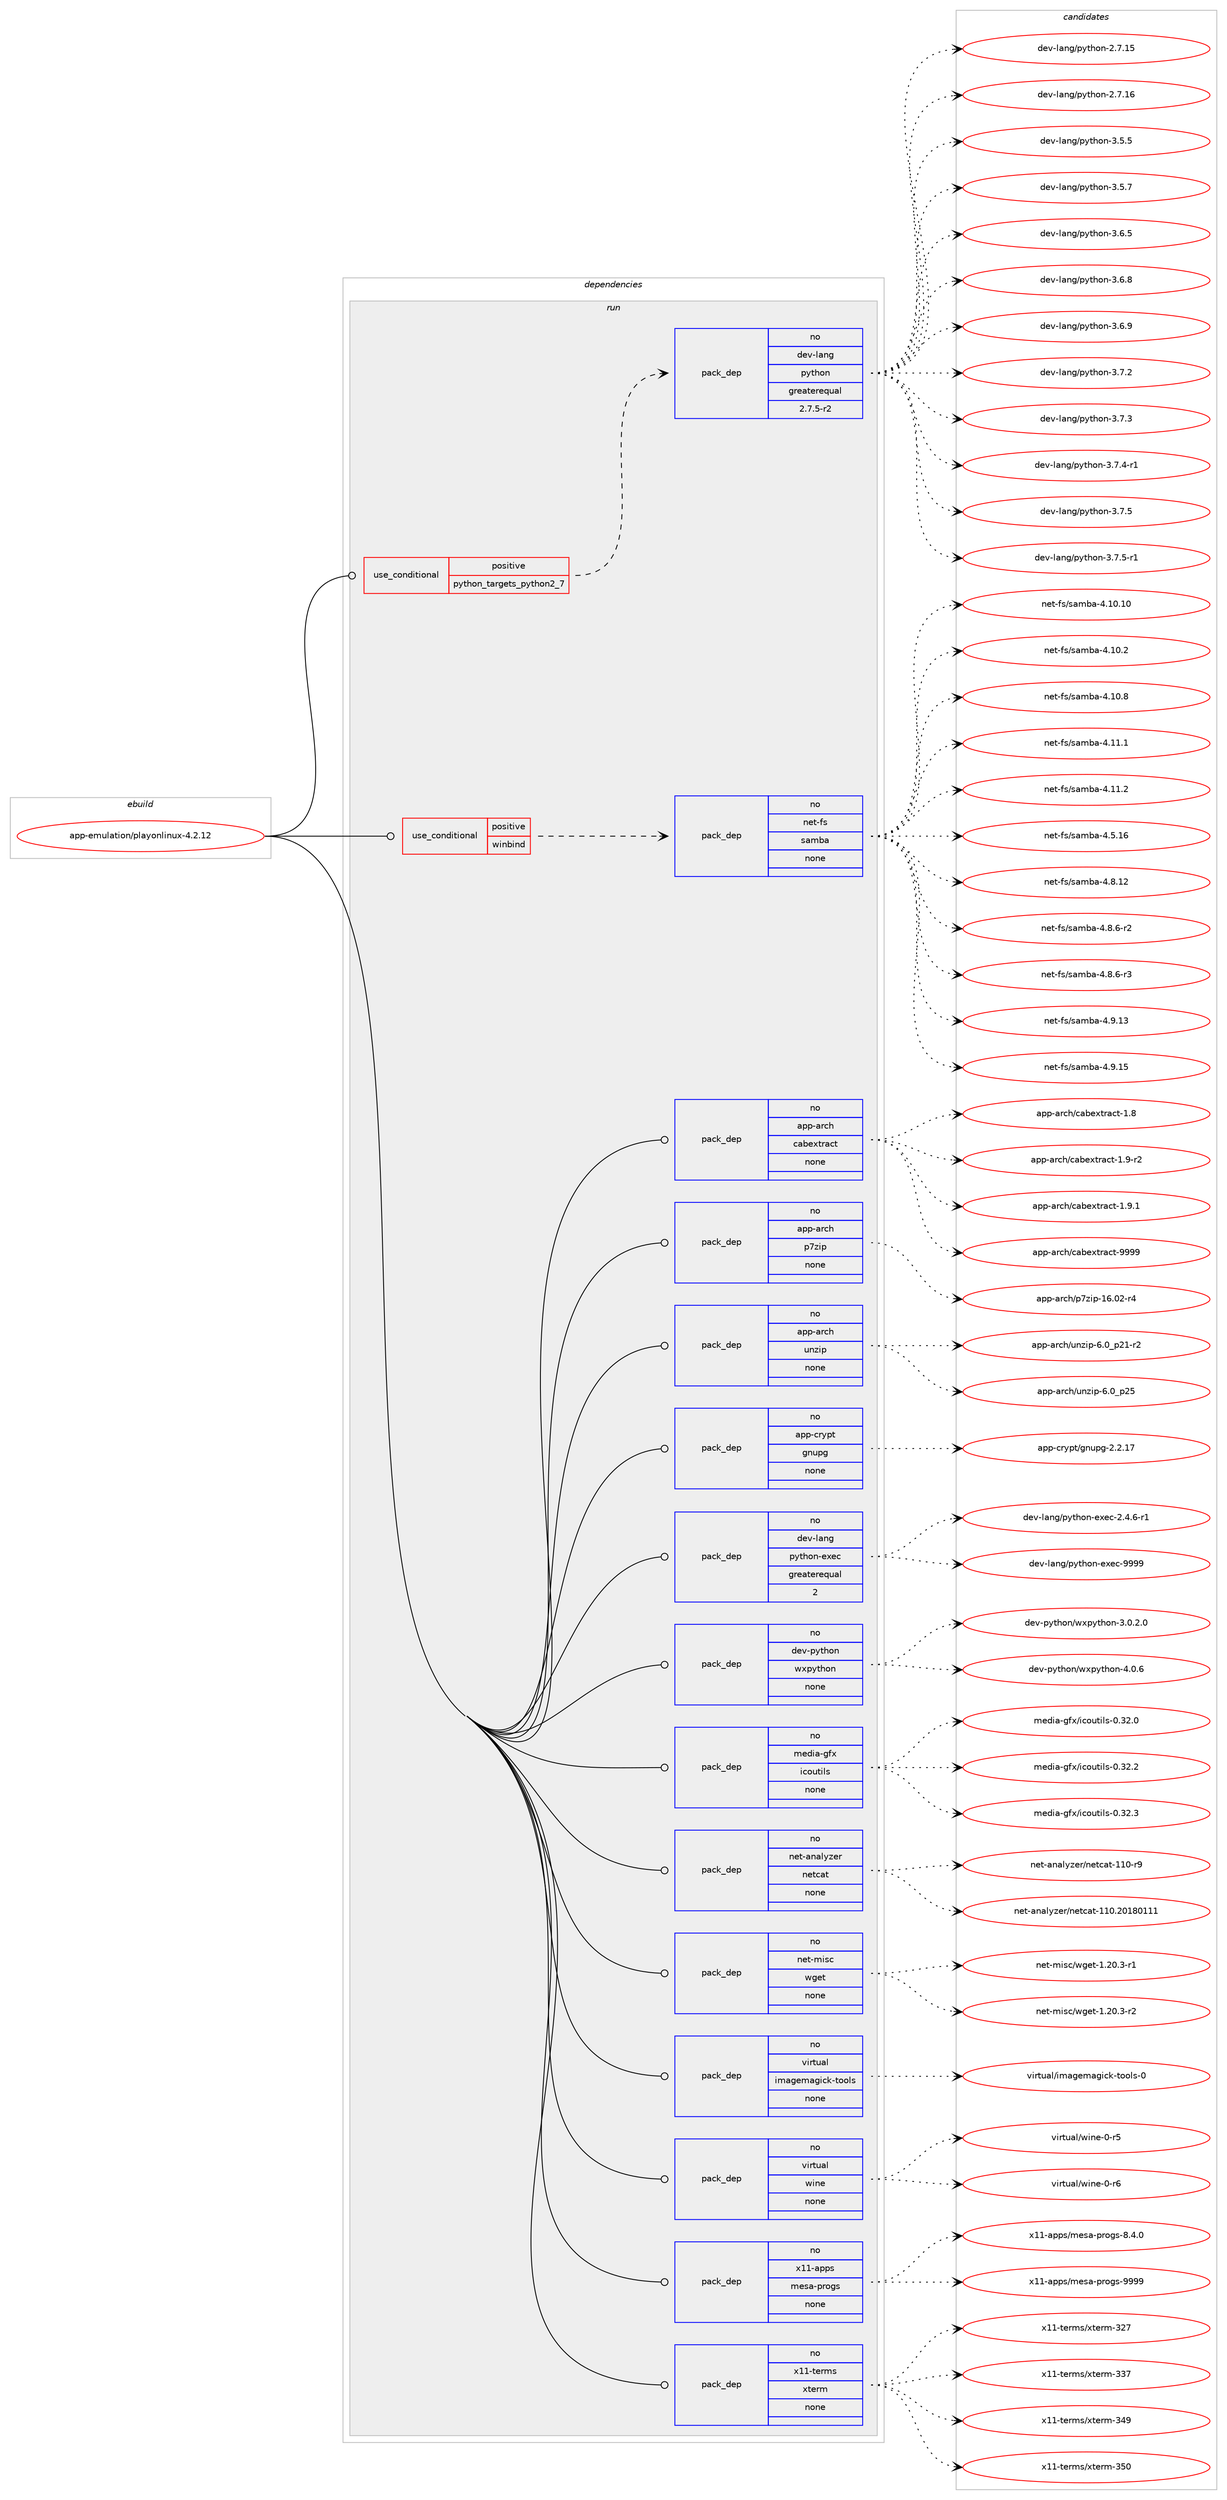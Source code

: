 digraph prolog {

# *************
# Graph options
# *************

newrank=true;
concentrate=true;
compound=true;
graph [rankdir=LR,fontname=Helvetica,fontsize=10,ranksep=1.5];#, ranksep=2.5, nodesep=0.2];
edge  [arrowhead=vee];
node  [fontname=Helvetica,fontsize=10];

# **********
# The ebuild
# **********

subgraph cluster_leftcol {
color=gray;
rank=same;
label=<<i>ebuild</i>>;
id [label="app-emulation/playonlinux-4.2.12", color=red, width=4, href="../app-emulation/playonlinux-4.2.12.svg"];
}

# ****************
# The dependencies
# ****************

subgraph cluster_midcol {
color=gray;
label=<<i>dependencies</i>>;
subgraph cluster_compile {
fillcolor="#eeeeee";
style=filled;
label=<<i>compile</i>>;
}
subgraph cluster_compileandrun {
fillcolor="#eeeeee";
style=filled;
label=<<i>compile and run</i>>;
}
subgraph cluster_run {
fillcolor="#eeeeee";
style=filled;
label=<<i>run</i>>;
subgraph cond115962 {
dependency487339 [label=<<TABLE BORDER="0" CELLBORDER="1" CELLSPACING="0" CELLPADDING="4"><TR><TD ROWSPAN="3" CELLPADDING="10">use_conditional</TD></TR><TR><TD>positive</TD></TR><TR><TD>python_targets_python2_7</TD></TR></TABLE>>, shape=none, color=red];
subgraph pack362544 {
dependency487340 [label=<<TABLE BORDER="0" CELLBORDER="1" CELLSPACING="0" CELLPADDING="4" WIDTH="220"><TR><TD ROWSPAN="6" CELLPADDING="30">pack_dep</TD></TR><TR><TD WIDTH="110">no</TD></TR><TR><TD>dev-lang</TD></TR><TR><TD>python</TD></TR><TR><TD>greaterequal</TD></TR><TR><TD>2.7.5-r2</TD></TR></TABLE>>, shape=none, color=blue];
}
dependency487339:e -> dependency487340:w [weight=20,style="dashed",arrowhead="vee"];
}
id:e -> dependency487339:w [weight=20,style="solid",arrowhead="odot"];
subgraph cond115963 {
dependency487341 [label=<<TABLE BORDER="0" CELLBORDER="1" CELLSPACING="0" CELLPADDING="4"><TR><TD ROWSPAN="3" CELLPADDING="10">use_conditional</TD></TR><TR><TD>positive</TD></TR><TR><TD>winbind</TD></TR></TABLE>>, shape=none, color=red];
subgraph pack362545 {
dependency487342 [label=<<TABLE BORDER="0" CELLBORDER="1" CELLSPACING="0" CELLPADDING="4" WIDTH="220"><TR><TD ROWSPAN="6" CELLPADDING="30">pack_dep</TD></TR><TR><TD WIDTH="110">no</TD></TR><TR><TD>net-fs</TD></TR><TR><TD>samba</TD></TR><TR><TD>none</TD></TR><TR><TD></TD></TR></TABLE>>, shape=none, color=blue];
}
dependency487341:e -> dependency487342:w [weight=20,style="dashed",arrowhead="vee"];
}
id:e -> dependency487341:w [weight=20,style="solid",arrowhead="odot"];
subgraph pack362546 {
dependency487343 [label=<<TABLE BORDER="0" CELLBORDER="1" CELLSPACING="0" CELLPADDING="4" WIDTH="220"><TR><TD ROWSPAN="6" CELLPADDING="30">pack_dep</TD></TR><TR><TD WIDTH="110">no</TD></TR><TR><TD>app-arch</TD></TR><TR><TD>cabextract</TD></TR><TR><TD>none</TD></TR><TR><TD></TD></TR></TABLE>>, shape=none, color=blue];
}
id:e -> dependency487343:w [weight=20,style="solid",arrowhead="odot"];
subgraph pack362547 {
dependency487344 [label=<<TABLE BORDER="0" CELLBORDER="1" CELLSPACING="0" CELLPADDING="4" WIDTH="220"><TR><TD ROWSPAN="6" CELLPADDING="30">pack_dep</TD></TR><TR><TD WIDTH="110">no</TD></TR><TR><TD>app-arch</TD></TR><TR><TD>p7zip</TD></TR><TR><TD>none</TD></TR><TR><TD></TD></TR></TABLE>>, shape=none, color=blue];
}
id:e -> dependency487344:w [weight=20,style="solid",arrowhead="odot"];
subgraph pack362548 {
dependency487345 [label=<<TABLE BORDER="0" CELLBORDER="1" CELLSPACING="0" CELLPADDING="4" WIDTH="220"><TR><TD ROWSPAN="6" CELLPADDING="30">pack_dep</TD></TR><TR><TD WIDTH="110">no</TD></TR><TR><TD>app-arch</TD></TR><TR><TD>unzip</TD></TR><TR><TD>none</TD></TR><TR><TD></TD></TR></TABLE>>, shape=none, color=blue];
}
id:e -> dependency487345:w [weight=20,style="solid",arrowhead="odot"];
subgraph pack362549 {
dependency487346 [label=<<TABLE BORDER="0" CELLBORDER="1" CELLSPACING="0" CELLPADDING="4" WIDTH="220"><TR><TD ROWSPAN="6" CELLPADDING="30">pack_dep</TD></TR><TR><TD WIDTH="110">no</TD></TR><TR><TD>app-crypt</TD></TR><TR><TD>gnupg</TD></TR><TR><TD>none</TD></TR><TR><TD></TD></TR></TABLE>>, shape=none, color=blue];
}
id:e -> dependency487346:w [weight=20,style="solid",arrowhead="odot"];
subgraph pack362550 {
dependency487347 [label=<<TABLE BORDER="0" CELLBORDER="1" CELLSPACING="0" CELLPADDING="4" WIDTH="220"><TR><TD ROWSPAN="6" CELLPADDING="30">pack_dep</TD></TR><TR><TD WIDTH="110">no</TD></TR><TR><TD>dev-lang</TD></TR><TR><TD>python-exec</TD></TR><TR><TD>greaterequal</TD></TR><TR><TD>2</TD></TR></TABLE>>, shape=none, color=blue];
}
id:e -> dependency487347:w [weight=20,style="solid",arrowhead="odot"];
subgraph pack362551 {
dependency487348 [label=<<TABLE BORDER="0" CELLBORDER="1" CELLSPACING="0" CELLPADDING="4" WIDTH="220"><TR><TD ROWSPAN="6" CELLPADDING="30">pack_dep</TD></TR><TR><TD WIDTH="110">no</TD></TR><TR><TD>dev-python</TD></TR><TR><TD>wxpython</TD></TR><TR><TD>none</TD></TR><TR><TD></TD></TR></TABLE>>, shape=none, color=blue];
}
id:e -> dependency487348:w [weight=20,style="solid",arrowhead="odot"];
subgraph pack362552 {
dependency487349 [label=<<TABLE BORDER="0" CELLBORDER="1" CELLSPACING="0" CELLPADDING="4" WIDTH="220"><TR><TD ROWSPAN="6" CELLPADDING="30">pack_dep</TD></TR><TR><TD WIDTH="110">no</TD></TR><TR><TD>media-gfx</TD></TR><TR><TD>icoutils</TD></TR><TR><TD>none</TD></TR><TR><TD></TD></TR></TABLE>>, shape=none, color=blue];
}
id:e -> dependency487349:w [weight=20,style="solid",arrowhead="odot"];
subgraph pack362553 {
dependency487350 [label=<<TABLE BORDER="0" CELLBORDER="1" CELLSPACING="0" CELLPADDING="4" WIDTH="220"><TR><TD ROWSPAN="6" CELLPADDING="30">pack_dep</TD></TR><TR><TD WIDTH="110">no</TD></TR><TR><TD>net-analyzer</TD></TR><TR><TD>netcat</TD></TR><TR><TD>none</TD></TR><TR><TD></TD></TR></TABLE>>, shape=none, color=blue];
}
id:e -> dependency487350:w [weight=20,style="solid",arrowhead="odot"];
subgraph pack362554 {
dependency487351 [label=<<TABLE BORDER="0" CELLBORDER="1" CELLSPACING="0" CELLPADDING="4" WIDTH="220"><TR><TD ROWSPAN="6" CELLPADDING="30">pack_dep</TD></TR><TR><TD WIDTH="110">no</TD></TR><TR><TD>net-misc</TD></TR><TR><TD>wget</TD></TR><TR><TD>none</TD></TR><TR><TD></TD></TR></TABLE>>, shape=none, color=blue];
}
id:e -> dependency487351:w [weight=20,style="solid",arrowhead="odot"];
subgraph pack362555 {
dependency487352 [label=<<TABLE BORDER="0" CELLBORDER="1" CELLSPACING="0" CELLPADDING="4" WIDTH="220"><TR><TD ROWSPAN="6" CELLPADDING="30">pack_dep</TD></TR><TR><TD WIDTH="110">no</TD></TR><TR><TD>virtual</TD></TR><TR><TD>imagemagick-tools</TD></TR><TR><TD>none</TD></TR><TR><TD></TD></TR></TABLE>>, shape=none, color=blue];
}
id:e -> dependency487352:w [weight=20,style="solid",arrowhead="odot"];
subgraph pack362556 {
dependency487353 [label=<<TABLE BORDER="0" CELLBORDER="1" CELLSPACING="0" CELLPADDING="4" WIDTH="220"><TR><TD ROWSPAN="6" CELLPADDING="30">pack_dep</TD></TR><TR><TD WIDTH="110">no</TD></TR><TR><TD>virtual</TD></TR><TR><TD>wine</TD></TR><TR><TD>none</TD></TR><TR><TD></TD></TR></TABLE>>, shape=none, color=blue];
}
id:e -> dependency487353:w [weight=20,style="solid",arrowhead="odot"];
subgraph pack362557 {
dependency487354 [label=<<TABLE BORDER="0" CELLBORDER="1" CELLSPACING="0" CELLPADDING="4" WIDTH="220"><TR><TD ROWSPAN="6" CELLPADDING="30">pack_dep</TD></TR><TR><TD WIDTH="110">no</TD></TR><TR><TD>x11-apps</TD></TR><TR><TD>mesa-progs</TD></TR><TR><TD>none</TD></TR><TR><TD></TD></TR></TABLE>>, shape=none, color=blue];
}
id:e -> dependency487354:w [weight=20,style="solid",arrowhead="odot"];
subgraph pack362558 {
dependency487355 [label=<<TABLE BORDER="0" CELLBORDER="1" CELLSPACING="0" CELLPADDING="4" WIDTH="220"><TR><TD ROWSPAN="6" CELLPADDING="30">pack_dep</TD></TR><TR><TD WIDTH="110">no</TD></TR><TR><TD>x11-terms</TD></TR><TR><TD>xterm</TD></TR><TR><TD>none</TD></TR><TR><TD></TD></TR></TABLE>>, shape=none, color=blue];
}
id:e -> dependency487355:w [weight=20,style="solid",arrowhead="odot"];
}
}

# **************
# The candidates
# **************

subgraph cluster_choices {
rank=same;
color=gray;
label=<<i>candidates</i>>;

subgraph choice362544 {
color=black;
nodesep=1;
choice10010111845108971101034711212111610411111045504655464953 [label="dev-lang/python-2.7.15", color=red, width=4,href="../dev-lang/python-2.7.15.svg"];
choice10010111845108971101034711212111610411111045504655464954 [label="dev-lang/python-2.7.16", color=red, width=4,href="../dev-lang/python-2.7.16.svg"];
choice100101118451089711010347112121116104111110455146534653 [label="dev-lang/python-3.5.5", color=red, width=4,href="../dev-lang/python-3.5.5.svg"];
choice100101118451089711010347112121116104111110455146534655 [label="dev-lang/python-3.5.7", color=red, width=4,href="../dev-lang/python-3.5.7.svg"];
choice100101118451089711010347112121116104111110455146544653 [label="dev-lang/python-3.6.5", color=red, width=4,href="../dev-lang/python-3.6.5.svg"];
choice100101118451089711010347112121116104111110455146544656 [label="dev-lang/python-3.6.8", color=red, width=4,href="../dev-lang/python-3.6.8.svg"];
choice100101118451089711010347112121116104111110455146544657 [label="dev-lang/python-3.6.9", color=red, width=4,href="../dev-lang/python-3.6.9.svg"];
choice100101118451089711010347112121116104111110455146554650 [label="dev-lang/python-3.7.2", color=red, width=4,href="../dev-lang/python-3.7.2.svg"];
choice100101118451089711010347112121116104111110455146554651 [label="dev-lang/python-3.7.3", color=red, width=4,href="../dev-lang/python-3.7.3.svg"];
choice1001011184510897110103471121211161041111104551465546524511449 [label="dev-lang/python-3.7.4-r1", color=red, width=4,href="../dev-lang/python-3.7.4-r1.svg"];
choice100101118451089711010347112121116104111110455146554653 [label="dev-lang/python-3.7.5", color=red, width=4,href="../dev-lang/python-3.7.5.svg"];
choice1001011184510897110103471121211161041111104551465546534511449 [label="dev-lang/python-3.7.5-r1", color=red, width=4,href="../dev-lang/python-3.7.5-r1.svg"];
dependency487340:e -> choice10010111845108971101034711212111610411111045504655464953:w [style=dotted,weight="100"];
dependency487340:e -> choice10010111845108971101034711212111610411111045504655464954:w [style=dotted,weight="100"];
dependency487340:e -> choice100101118451089711010347112121116104111110455146534653:w [style=dotted,weight="100"];
dependency487340:e -> choice100101118451089711010347112121116104111110455146534655:w [style=dotted,weight="100"];
dependency487340:e -> choice100101118451089711010347112121116104111110455146544653:w [style=dotted,weight="100"];
dependency487340:e -> choice100101118451089711010347112121116104111110455146544656:w [style=dotted,weight="100"];
dependency487340:e -> choice100101118451089711010347112121116104111110455146544657:w [style=dotted,weight="100"];
dependency487340:e -> choice100101118451089711010347112121116104111110455146554650:w [style=dotted,weight="100"];
dependency487340:e -> choice100101118451089711010347112121116104111110455146554651:w [style=dotted,weight="100"];
dependency487340:e -> choice1001011184510897110103471121211161041111104551465546524511449:w [style=dotted,weight="100"];
dependency487340:e -> choice100101118451089711010347112121116104111110455146554653:w [style=dotted,weight="100"];
dependency487340:e -> choice1001011184510897110103471121211161041111104551465546534511449:w [style=dotted,weight="100"];
}
subgraph choice362545 {
color=black;
nodesep=1;
choice11010111645102115471159710998974552464948464948 [label="net-fs/samba-4.10.10", color=red, width=4,href="../net-fs/samba-4.10.10.svg"];
choice110101116451021154711597109989745524649484650 [label="net-fs/samba-4.10.2", color=red, width=4,href="../net-fs/samba-4.10.2.svg"];
choice110101116451021154711597109989745524649484656 [label="net-fs/samba-4.10.8", color=red, width=4,href="../net-fs/samba-4.10.8.svg"];
choice110101116451021154711597109989745524649494649 [label="net-fs/samba-4.11.1", color=red, width=4,href="../net-fs/samba-4.11.1.svg"];
choice110101116451021154711597109989745524649494650 [label="net-fs/samba-4.11.2", color=red, width=4,href="../net-fs/samba-4.11.2.svg"];
choice110101116451021154711597109989745524653464954 [label="net-fs/samba-4.5.16", color=red, width=4,href="../net-fs/samba-4.5.16.svg"];
choice110101116451021154711597109989745524656464950 [label="net-fs/samba-4.8.12", color=red, width=4,href="../net-fs/samba-4.8.12.svg"];
choice11010111645102115471159710998974552465646544511450 [label="net-fs/samba-4.8.6-r2", color=red, width=4,href="../net-fs/samba-4.8.6-r2.svg"];
choice11010111645102115471159710998974552465646544511451 [label="net-fs/samba-4.8.6-r3", color=red, width=4,href="../net-fs/samba-4.8.6-r3.svg"];
choice110101116451021154711597109989745524657464951 [label="net-fs/samba-4.9.13", color=red, width=4,href="../net-fs/samba-4.9.13.svg"];
choice110101116451021154711597109989745524657464953 [label="net-fs/samba-4.9.15", color=red, width=4,href="../net-fs/samba-4.9.15.svg"];
dependency487342:e -> choice11010111645102115471159710998974552464948464948:w [style=dotted,weight="100"];
dependency487342:e -> choice110101116451021154711597109989745524649484650:w [style=dotted,weight="100"];
dependency487342:e -> choice110101116451021154711597109989745524649484656:w [style=dotted,weight="100"];
dependency487342:e -> choice110101116451021154711597109989745524649494649:w [style=dotted,weight="100"];
dependency487342:e -> choice110101116451021154711597109989745524649494650:w [style=dotted,weight="100"];
dependency487342:e -> choice110101116451021154711597109989745524653464954:w [style=dotted,weight="100"];
dependency487342:e -> choice110101116451021154711597109989745524656464950:w [style=dotted,weight="100"];
dependency487342:e -> choice11010111645102115471159710998974552465646544511450:w [style=dotted,weight="100"];
dependency487342:e -> choice11010111645102115471159710998974552465646544511451:w [style=dotted,weight="100"];
dependency487342:e -> choice110101116451021154711597109989745524657464951:w [style=dotted,weight="100"];
dependency487342:e -> choice110101116451021154711597109989745524657464953:w [style=dotted,weight="100"];
}
subgraph choice362546 {
color=black;
nodesep=1;
choice9711211245971149910447999798101120116114979911645494656 [label="app-arch/cabextract-1.8", color=red, width=4,href="../app-arch/cabextract-1.8.svg"];
choice97112112459711499104479997981011201161149799116454946574511450 [label="app-arch/cabextract-1.9-r2", color=red, width=4,href="../app-arch/cabextract-1.9-r2.svg"];
choice97112112459711499104479997981011201161149799116454946574649 [label="app-arch/cabextract-1.9.1", color=red, width=4,href="../app-arch/cabextract-1.9.1.svg"];
choice971121124597114991044799979810112011611497991164557575757 [label="app-arch/cabextract-9999", color=red, width=4,href="../app-arch/cabextract-9999.svg"];
dependency487343:e -> choice9711211245971149910447999798101120116114979911645494656:w [style=dotted,weight="100"];
dependency487343:e -> choice97112112459711499104479997981011201161149799116454946574511450:w [style=dotted,weight="100"];
dependency487343:e -> choice97112112459711499104479997981011201161149799116454946574649:w [style=dotted,weight="100"];
dependency487343:e -> choice971121124597114991044799979810112011611497991164557575757:w [style=dotted,weight="100"];
}
subgraph choice362547 {
color=black;
nodesep=1;
choice9711211245971149910447112551221051124549544648504511452 [label="app-arch/p7zip-16.02-r4", color=red, width=4,href="../app-arch/p7zip-16.02-r4.svg"];
dependency487344:e -> choice9711211245971149910447112551221051124549544648504511452:w [style=dotted,weight="100"];
}
subgraph choice362548 {
color=black;
nodesep=1;
choice9711211245971149910447117110122105112455446489511250494511450 [label="app-arch/unzip-6.0_p21-r2", color=red, width=4,href="../app-arch/unzip-6.0_p21-r2.svg"];
choice971121124597114991044711711012210511245544648951125053 [label="app-arch/unzip-6.0_p25", color=red, width=4,href="../app-arch/unzip-6.0_p25.svg"];
dependency487345:e -> choice9711211245971149910447117110122105112455446489511250494511450:w [style=dotted,weight="100"];
dependency487345:e -> choice971121124597114991044711711012210511245544648951125053:w [style=dotted,weight="100"];
}
subgraph choice362549 {
color=black;
nodesep=1;
choice9711211245991141211121164710311011711210345504650464955 [label="app-crypt/gnupg-2.2.17", color=red, width=4,href="../app-crypt/gnupg-2.2.17.svg"];
dependency487346:e -> choice9711211245991141211121164710311011711210345504650464955:w [style=dotted,weight="100"];
}
subgraph choice362550 {
color=black;
nodesep=1;
choice10010111845108971101034711212111610411111045101120101994550465246544511449 [label="dev-lang/python-exec-2.4.6-r1", color=red, width=4,href="../dev-lang/python-exec-2.4.6-r1.svg"];
choice10010111845108971101034711212111610411111045101120101994557575757 [label="dev-lang/python-exec-9999", color=red, width=4,href="../dev-lang/python-exec-9999.svg"];
dependency487347:e -> choice10010111845108971101034711212111610411111045101120101994550465246544511449:w [style=dotted,weight="100"];
dependency487347:e -> choice10010111845108971101034711212111610411111045101120101994557575757:w [style=dotted,weight="100"];
}
subgraph choice362551 {
color=black;
nodesep=1;
choice10010111845112121116104111110471191201121211161041111104551464846504648 [label="dev-python/wxpython-3.0.2.0", color=red, width=4,href="../dev-python/wxpython-3.0.2.0.svg"];
choice1001011184511212111610411111047119120112121116104111110455246484654 [label="dev-python/wxpython-4.0.6", color=red, width=4,href="../dev-python/wxpython-4.0.6.svg"];
dependency487348:e -> choice10010111845112121116104111110471191201121211161041111104551464846504648:w [style=dotted,weight="100"];
dependency487348:e -> choice1001011184511212111610411111047119120112121116104111110455246484654:w [style=dotted,weight="100"];
}
subgraph choice362552 {
color=black;
nodesep=1;
choice1091011001059745103102120471059911111711610510811545484651504648 [label="media-gfx/icoutils-0.32.0", color=red, width=4,href="../media-gfx/icoutils-0.32.0.svg"];
choice1091011001059745103102120471059911111711610510811545484651504650 [label="media-gfx/icoutils-0.32.2", color=red, width=4,href="../media-gfx/icoutils-0.32.2.svg"];
choice1091011001059745103102120471059911111711610510811545484651504651 [label="media-gfx/icoutils-0.32.3", color=red, width=4,href="../media-gfx/icoutils-0.32.3.svg"];
dependency487349:e -> choice1091011001059745103102120471059911111711610510811545484651504648:w [style=dotted,weight="100"];
dependency487349:e -> choice1091011001059745103102120471059911111711610510811545484651504650:w [style=dotted,weight="100"];
dependency487349:e -> choice1091011001059745103102120471059911111711610510811545484651504651:w [style=dotted,weight="100"];
}
subgraph choice362553 {
color=black;
nodesep=1;
choice110101116459711097108121122101114471101011169997116454949484511457 [label="net-analyzer/netcat-110-r9", color=red, width=4,href="../net-analyzer/netcat-110-r9.svg"];
choice11010111645971109710812112210111447110101116999711645494948465048495648494949 [label="net-analyzer/netcat-110.20180111", color=red, width=4,href="../net-analyzer/netcat-110.20180111.svg"];
dependency487350:e -> choice110101116459711097108121122101114471101011169997116454949484511457:w [style=dotted,weight="100"];
dependency487350:e -> choice11010111645971109710812112210111447110101116999711645494948465048495648494949:w [style=dotted,weight="100"];
}
subgraph choice362554 {
color=black;
nodesep=1;
choice110101116451091051159947119103101116454946504846514511449 [label="net-misc/wget-1.20.3-r1", color=red, width=4,href="../net-misc/wget-1.20.3-r1.svg"];
choice110101116451091051159947119103101116454946504846514511450 [label="net-misc/wget-1.20.3-r2", color=red, width=4,href="../net-misc/wget-1.20.3-r2.svg"];
dependency487351:e -> choice110101116451091051159947119103101116454946504846514511449:w [style=dotted,weight="100"];
dependency487351:e -> choice110101116451091051159947119103101116454946504846514511450:w [style=dotted,weight="100"];
}
subgraph choice362555 {
color=black;
nodesep=1;
choice1181051141161179710847105109971031011099710310599107451161111111081154548 [label="virtual/imagemagick-tools-0", color=red, width=4,href="../virtual/imagemagick-tools-0.svg"];
dependency487352:e -> choice1181051141161179710847105109971031011099710310599107451161111111081154548:w [style=dotted,weight="100"];
}
subgraph choice362556 {
color=black;
nodesep=1;
choice118105114116117971084711910511010145484511453 [label="virtual/wine-0-r5", color=red, width=4,href="../virtual/wine-0-r5.svg"];
choice118105114116117971084711910511010145484511454 [label="virtual/wine-0-r6", color=red, width=4,href="../virtual/wine-0-r6.svg"];
dependency487353:e -> choice118105114116117971084711910511010145484511453:w [style=dotted,weight="100"];
dependency487353:e -> choice118105114116117971084711910511010145484511454:w [style=dotted,weight="100"];
}
subgraph choice362557 {
color=black;
nodesep=1;
choice12049494597112112115471091011159745112114111103115455646524648 [label="x11-apps/mesa-progs-8.4.0", color=red, width=4,href="../x11-apps/mesa-progs-8.4.0.svg"];
choice120494945971121121154710910111597451121141111031154557575757 [label="x11-apps/mesa-progs-9999", color=red, width=4,href="../x11-apps/mesa-progs-9999.svg"];
dependency487354:e -> choice12049494597112112115471091011159745112114111103115455646524648:w [style=dotted,weight="100"];
dependency487354:e -> choice120494945971121121154710910111597451121141111031154557575757:w [style=dotted,weight="100"];
}
subgraph choice362558 {
color=black;
nodesep=1;
choice1204949451161011141091154712011610111410945515055 [label="x11-terms/xterm-327", color=red, width=4,href="../x11-terms/xterm-327.svg"];
choice1204949451161011141091154712011610111410945515155 [label="x11-terms/xterm-337", color=red, width=4,href="../x11-terms/xterm-337.svg"];
choice1204949451161011141091154712011610111410945515257 [label="x11-terms/xterm-349", color=red, width=4,href="../x11-terms/xterm-349.svg"];
choice1204949451161011141091154712011610111410945515348 [label="x11-terms/xterm-350", color=red, width=4,href="../x11-terms/xterm-350.svg"];
dependency487355:e -> choice1204949451161011141091154712011610111410945515055:w [style=dotted,weight="100"];
dependency487355:e -> choice1204949451161011141091154712011610111410945515155:w [style=dotted,weight="100"];
dependency487355:e -> choice1204949451161011141091154712011610111410945515257:w [style=dotted,weight="100"];
dependency487355:e -> choice1204949451161011141091154712011610111410945515348:w [style=dotted,weight="100"];
}
}

}
